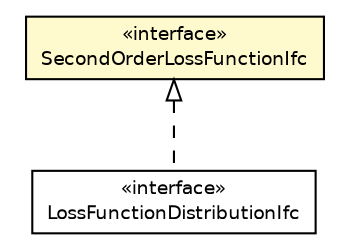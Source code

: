 #!/usr/local/bin/dot
#
# Class diagram 
# Generated by UMLGraph version 5.4 (http://www.umlgraph.org/)
#

digraph G {
	edge [fontname="Helvetica",fontsize=10,labelfontname="Helvetica",labelfontsize=10];
	node [fontname="Helvetica",fontsize=10,shape=plaintext];
	nodesep=0.25;
	ranksep=0.5;
	// jsl.utilities.random.distributions.SecondOrderLossFunctionIfc
	c194414 [label=<<table title="jsl.utilities.random.distributions.SecondOrderLossFunctionIfc" border="0" cellborder="1" cellspacing="0" cellpadding="2" port="p" bgcolor="lemonChiffon" href="./SecondOrderLossFunctionIfc.html">
		<tr><td><table border="0" cellspacing="0" cellpadding="1">
<tr><td align="center" balign="center"> &#171;interface&#187; </td></tr>
<tr><td align="center" balign="center"> SecondOrderLossFunctionIfc </td></tr>
		</table></td></tr>
		</table>>, URL="./SecondOrderLossFunctionIfc.html", fontname="Helvetica", fontcolor="black", fontsize=9.0];
	// jsl.utilities.random.distributions.LossFunctionDistributionIfc
	c194424 [label=<<table title="jsl.utilities.random.distributions.LossFunctionDistributionIfc" border="0" cellborder="1" cellspacing="0" cellpadding="2" port="p" href="./LossFunctionDistributionIfc.html">
		<tr><td><table border="0" cellspacing="0" cellpadding="1">
<tr><td align="center" balign="center"> &#171;interface&#187; </td></tr>
<tr><td align="center" balign="center"> LossFunctionDistributionIfc </td></tr>
		</table></td></tr>
		</table>>, URL="./LossFunctionDistributionIfc.html", fontname="Helvetica", fontcolor="black", fontsize=9.0];
	//jsl.utilities.random.distributions.LossFunctionDistributionIfc implements jsl.utilities.random.distributions.SecondOrderLossFunctionIfc
	c194414:p -> c194424:p [dir=back,arrowtail=empty,style=dashed];
}

